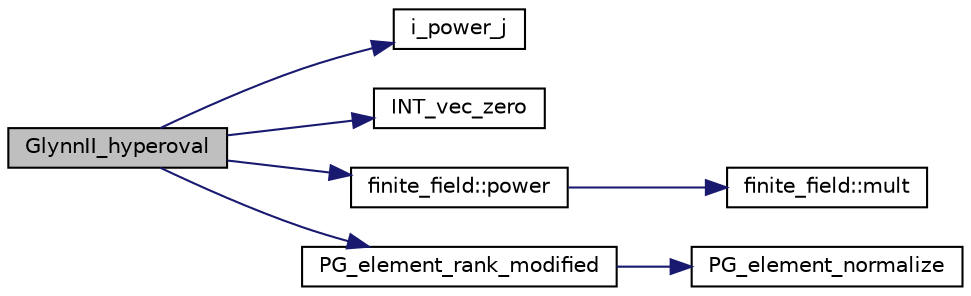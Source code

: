 digraph "GlynnII_hyperoval"
{
  edge [fontname="Helvetica",fontsize="10",labelfontname="Helvetica",labelfontsize="10"];
  node [fontname="Helvetica",fontsize="10",shape=record];
  rankdir="LR";
  Node5961 [label="GlynnII_hyperoval",height=0.2,width=0.4,color="black", fillcolor="grey75", style="filled", fontcolor="black"];
  Node5961 -> Node5962 [color="midnightblue",fontsize="10",style="solid",fontname="Helvetica"];
  Node5962 [label="i_power_j",height=0.2,width=0.4,color="black", fillcolor="white", style="filled",URL="$de/dc5/algebra__and__number__theory_8h.html#a39b321523e8957d701618bb5cac542b5"];
  Node5961 -> Node5963 [color="midnightblue",fontsize="10",style="solid",fontname="Helvetica"];
  Node5963 [label="INT_vec_zero",height=0.2,width=0.4,color="black", fillcolor="white", style="filled",URL="$df/dbf/sajeeb_8_c.html#aa8c9c7977203577026080f546fe4980f"];
  Node5961 -> Node5964 [color="midnightblue",fontsize="10",style="solid",fontname="Helvetica"];
  Node5964 [label="finite_field::power",height=0.2,width=0.4,color="black", fillcolor="white", style="filled",URL="$df/d5a/classfinite__field.html#a0437871b8f775f0b2d589188d9ad7e61"];
  Node5964 -> Node5965 [color="midnightblue",fontsize="10",style="solid",fontname="Helvetica"];
  Node5965 [label="finite_field::mult",height=0.2,width=0.4,color="black", fillcolor="white", style="filled",URL="$df/d5a/classfinite__field.html#a24fb5917aa6d4d656fd855b7f44a13b0"];
  Node5961 -> Node5966 [color="midnightblue",fontsize="10",style="solid",fontname="Helvetica"];
  Node5966 [label="PG_element_rank_modified",height=0.2,width=0.4,color="black", fillcolor="white", style="filled",URL="$d4/d67/geometry_8h.html#a9cd1a8bf5b88a038e33862f6c2c3dd36"];
  Node5966 -> Node5967 [color="midnightblue",fontsize="10",style="solid",fontname="Helvetica"];
  Node5967 [label="PG_element_normalize",height=0.2,width=0.4,color="black", fillcolor="white", style="filled",URL="$df/de4/projective_8_c.html#a5a4c3c1158bad6bab0d786c616bd0996"];
}
